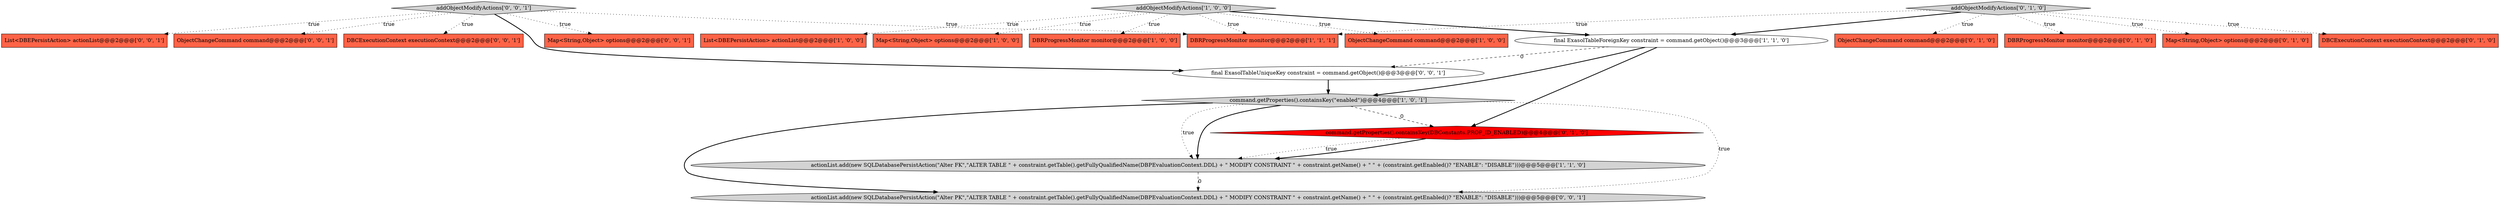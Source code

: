digraph {
17 [style = filled, label = "DBCExecutionContext executionContext@@@2@@@['0', '0', '1']", fillcolor = tomato, shape = box image = "AAA0AAABBB3BBB"];
1 [style = filled, label = "actionList.add(new SQLDatabasePersistAction(\"Alter FK\",\"ALTER TABLE \" + constraint.getTable().getFullyQualifiedName(DBPEvaluationContext.DDL) + \" MODIFY CONSTRAINT \" + constraint.getName() + \" \" + (constraint.getEnabled()? \"ENABLE\": \"DISABLE\")))@@@5@@@['1', '1', '0']", fillcolor = lightgray, shape = ellipse image = "AAA0AAABBB1BBB"];
18 [style = filled, label = "Map<String,Object> options@@@2@@@['0', '0', '1']", fillcolor = tomato, shape = box image = "AAA0AAABBB3BBB"];
0 [style = filled, label = "List<DBEPersistAction> actionList@@@2@@@['1', '0', '0']", fillcolor = tomato, shape = box image = "AAA0AAABBB1BBB"];
4 [style = filled, label = "Map<String,Object> options@@@2@@@['1', '0', '0']", fillcolor = tomato, shape = box image = "AAA0AAABBB1BBB"];
6 [style = filled, label = "command.getProperties().containsKey(\"enabled\")@@@4@@@['1', '0', '1']", fillcolor = lightgray, shape = diamond image = "AAA0AAABBB1BBB"];
15 [style = filled, label = "List<DBEPersistAction> actionList@@@2@@@['0', '0', '1']", fillcolor = tomato, shape = box image = "AAA0AAABBB3BBB"];
3 [style = filled, label = "DBRProgressMonitor monitor@@@2@@@['1', '0', '0']", fillcolor = tomato, shape = box image = "AAA0AAABBB1BBB"];
12 [style = filled, label = "ObjectChangeCommand command@@@2@@@['0', '1', '0']", fillcolor = tomato, shape = box image = "AAA0AAABBB2BBB"];
5 [style = filled, label = "ObjectChangeCommand command@@@2@@@['1', '0', '0']", fillcolor = tomato, shape = box image = "AAA0AAABBB1BBB"];
20 [style = filled, label = "actionList.add(new SQLDatabasePersistAction(\"Alter PK\",\"ALTER TABLE \" + constraint.getTable().getFullyQualifiedName(DBPEvaluationContext.DDL) + \" MODIFY CONSTRAINT \" + constraint.getName() + \" \" + (constraint.getEnabled()? \"ENABLE\": \"DISABLE\")))@@@5@@@['0', '0', '1']", fillcolor = lightgray, shape = ellipse image = "AAA0AAABBB3BBB"];
13 [style = filled, label = "DBRProgressMonitor monitor@@@2@@@['0', '1', '0']", fillcolor = tomato, shape = box image = "AAA0AAABBB2BBB"];
21 [style = filled, label = "addObjectModifyActions['0', '0', '1']", fillcolor = lightgray, shape = diamond image = "AAA0AAABBB3BBB"];
2 [style = filled, label = "addObjectModifyActions['1', '0', '0']", fillcolor = lightgray, shape = diamond image = "AAA0AAABBB1BBB"];
7 [style = filled, label = "DBRProgressMonitor monitor@@@2@@@['1', '1', '1']", fillcolor = tomato, shape = box image = "AAA0AAABBB1BBB"];
8 [style = filled, label = "final ExasolTableForeignKey constraint = command.getObject()@@@3@@@['1', '1', '0']", fillcolor = white, shape = ellipse image = "AAA0AAABBB1BBB"];
14 [style = filled, label = "command.getProperties().containsKey(DBConstants.PROP_ID_ENABLED)@@@4@@@['0', '1', '0']", fillcolor = red, shape = diamond image = "AAA1AAABBB2BBB"];
11 [style = filled, label = "Map<String,Object> options@@@2@@@['0', '1', '0']", fillcolor = tomato, shape = box image = "AAA0AAABBB2BBB"];
19 [style = filled, label = "ObjectChangeCommand command@@@2@@@['0', '0', '1']", fillcolor = tomato, shape = box image = "AAA0AAABBB3BBB"];
10 [style = filled, label = "DBCExecutionContext executionContext@@@2@@@['0', '1', '0']", fillcolor = tomato, shape = box image = "AAA0AAABBB2BBB"];
9 [style = filled, label = "addObjectModifyActions['0', '1', '0']", fillcolor = lightgray, shape = diamond image = "AAA0AAABBB2BBB"];
16 [style = filled, label = "final ExasolTableUniqueKey constraint = command.getObject()@@@3@@@['0', '0', '1']", fillcolor = white, shape = ellipse image = "AAA0AAABBB3BBB"];
2->3 [style = dotted, label="true"];
9->12 [style = dotted, label="true"];
8->16 [style = dashed, label="0"];
2->0 [style = dotted, label="true"];
21->15 [style = dotted, label="true"];
21->18 [style = dotted, label="true"];
16->6 [style = bold, label=""];
9->11 [style = dotted, label="true"];
6->1 [style = dotted, label="true"];
8->14 [style = bold, label=""];
8->6 [style = bold, label=""];
21->17 [style = dotted, label="true"];
6->14 [style = dashed, label="0"];
9->8 [style = bold, label=""];
14->1 [style = bold, label=""];
6->20 [style = dotted, label="true"];
1->20 [style = dashed, label="0"];
6->20 [style = bold, label=""];
6->1 [style = bold, label=""];
2->7 [style = dotted, label="true"];
9->13 [style = dotted, label="true"];
21->7 [style = dotted, label="true"];
2->4 [style = dotted, label="true"];
21->19 [style = dotted, label="true"];
21->16 [style = bold, label=""];
14->1 [style = dotted, label="true"];
9->7 [style = dotted, label="true"];
2->5 [style = dotted, label="true"];
9->10 [style = dotted, label="true"];
2->8 [style = bold, label=""];
}
